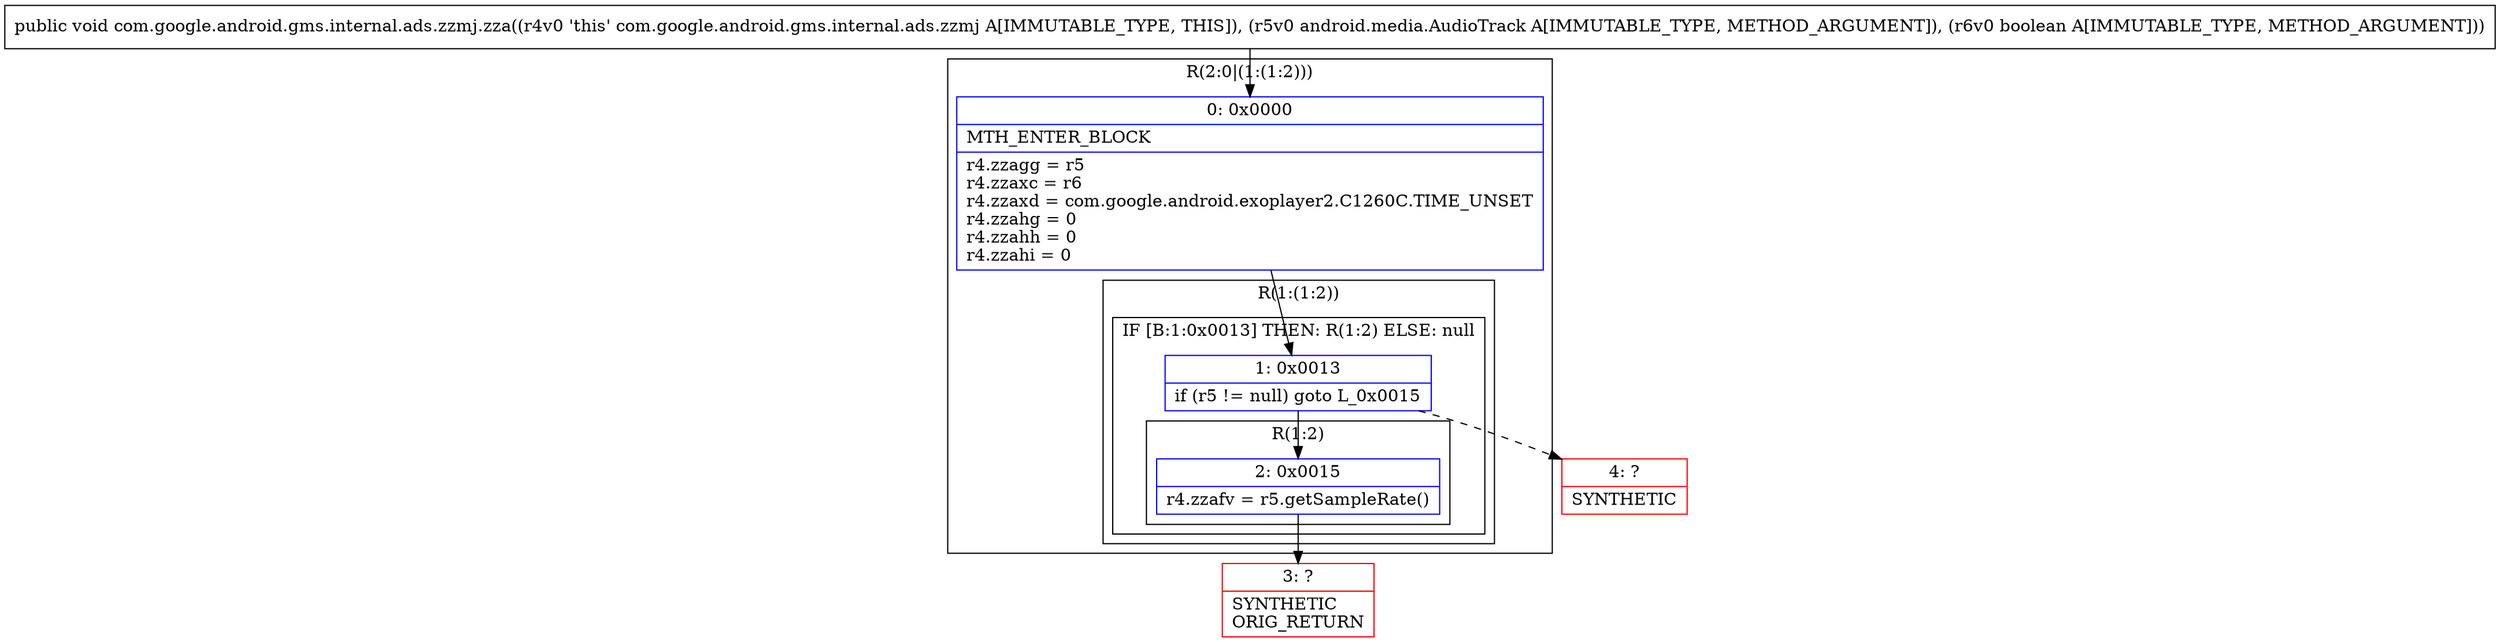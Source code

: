 digraph "CFG forcom.google.android.gms.internal.ads.zzmj.zza(Landroid\/media\/AudioTrack;Z)V" {
subgraph cluster_Region_482017282 {
label = "R(2:0|(1:(1:2)))";
node [shape=record,color=blue];
Node_0 [shape=record,label="{0\:\ 0x0000|MTH_ENTER_BLOCK\l|r4.zzagg = r5\lr4.zzaxc = r6\lr4.zzaxd = com.google.android.exoplayer2.C1260C.TIME_UNSET\lr4.zzahg = 0\lr4.zzahh = 0\lr4.zzahi = 0\l}"];
subgraph cluster_Region_691091582 {
label = "R(1:(1:2))";
node [shape=record,color=blue];
subgraph cluster_IfRegion_1930027221 {
label = "IF [B:1:0x0013] THEN: R(1:2) ELSE: null";
node [shape=record,color=blue];
Node_1 [shape=record,label="{1\:\ 0x0013|if (r5 != null) goto L_0x0015\l}"];
subgraph cluster_Region_1838729059 {
label = "R(1:2)";
node [shape=record,color=blue];
Node_2 [shape=record,label="{2\:\ 0x0015|r4.zzafv = r5.getSampleRate()\l}"];
}
}
}
}
Node_3 [shape=record,color=red,label="{3\:\ ?|SYNTHETIC\lORIG_RETURN\l}"];
Node_4 [shape=record,color=red,label="{4\:\ ?|SYNTHETIC\l}"];
MethodNode[shape=record,label="{public void com.google.android.gms.internal.ads.zzmj.zza((r4v0 'this' com.google.android.gms.internal.ads.zzmj A[IMMUTABLE_TYPE, THIS]), (r5v0 android.media.AudioTrack A[IMMUTABLE_TYPE, METHOD_ARGUMENT]), (r6v0 boolean A[IMMUTABLE_TYPE, METHOD_ARGUMENT])) }"];
MethodNode -> Node_0;
Node_0 -> Node_1;
Node_1 -> Node_2;
Node_1 -> Node_4[style=dashed];
Node_2 -> Node_3;
}

